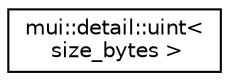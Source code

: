 digraph "Graphical Class Hierarchy"
{
 // LATEX_PDF_SIZE
  edge [fontname="Helvetica",fontsize="10",labelfontname="Helvetica",labelfontsize="10"];
  node [fontname="Helvetica",fontsize="10",shape=record];
  rankdir="LR";
  Node0 [label="mui::detail::uint\<\l size_bytes \>",height=0.2,width=0.4,color="black", fillcolor="white", style="filled",URL="$structmui_1_1detail_1_1uint.html",tooltip=" "];
}
